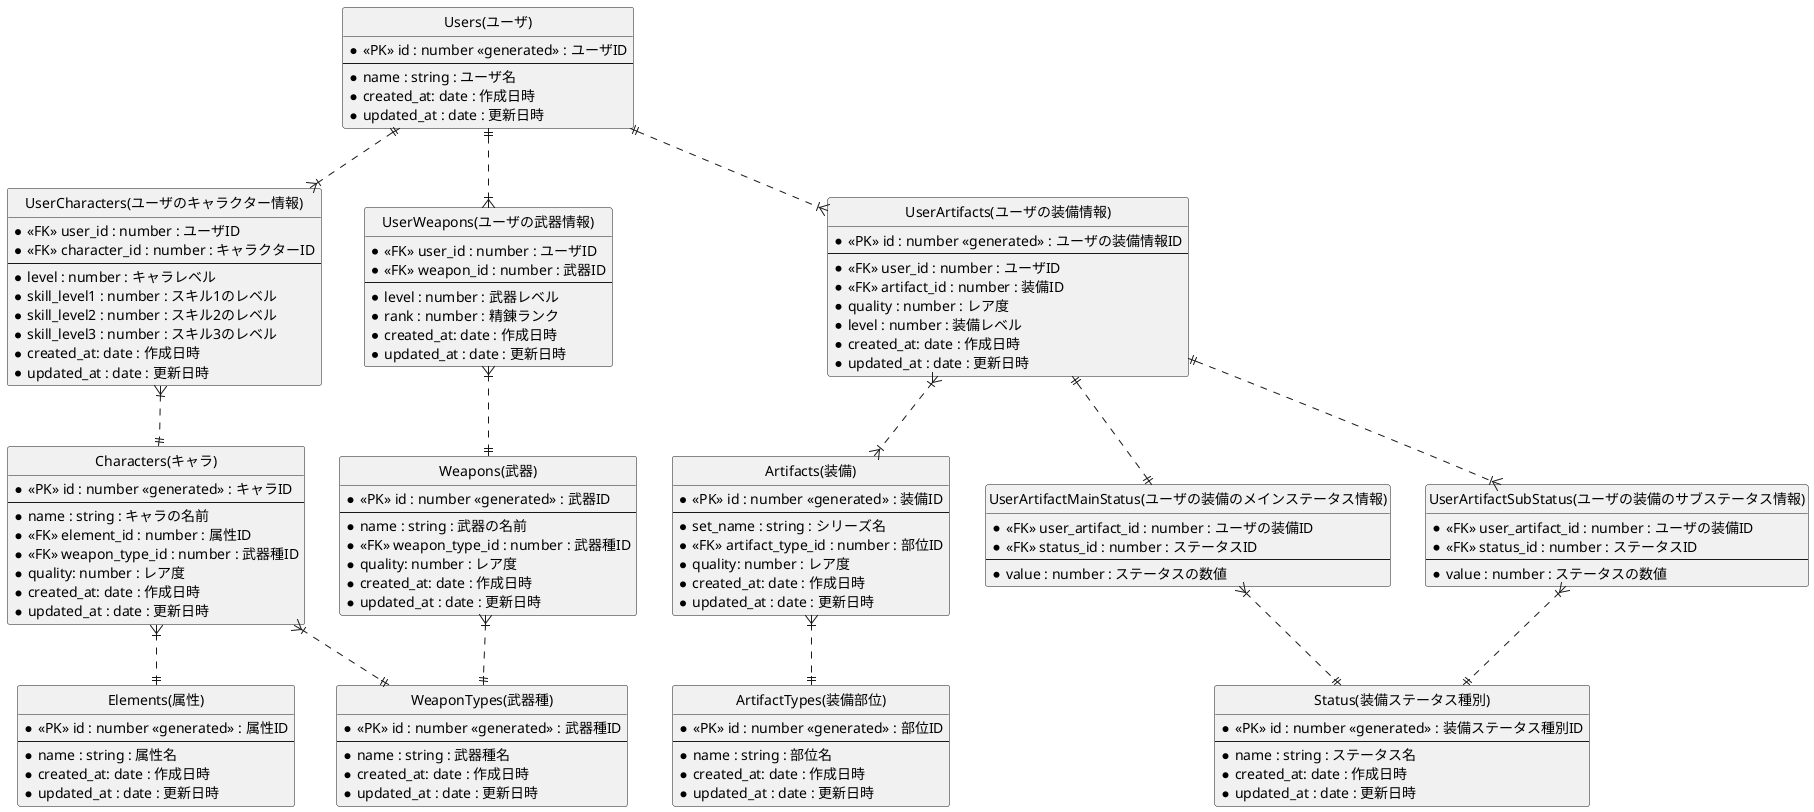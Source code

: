 @startuml er-diagram
hide circle

entity "Characters(キャラ)" as characters {
    * <<PK>> id : number <<generated>> : キャラID
    --
    * name : string : キャラの名前
    * <<FK>> element_id : number : 属性ID
    * <<FK>> weapon_type_id : number : 武器種ID
    * quality: number : レア度
    * created_at: date : 作成日時
    * updated_at : date : 更新日時
}

entity "Weapons(武器)" as weapons {
    * <<PK>> id : number <<generated>> : 武器ID
    --
    * name : string : 武器の名前
    * <<FK>> weapon_type_id : number : 武器種ID
    * quality: number : レア度
    * created_at: date : 作成日時
    * updated_at : date : 更新日時
}

entity "Artifacts(装備)" as artifacts {
    * <<PK>> id : number <<generated>> : 装備ID
    --
    * set_name : string : シリーズ名
    * <<FK>> artifact_type_id : number : 部位ID
    * quality: number : レア度
    * created_at: date : 作成日時
    * updated_at : date : 更新日時
}

entity "Elements(属性)" as elements {
    * <<PK>> id : number <<generated>> : 属性ID
    --
    * name : string : 属性名
    * created_at: date : 作成日時
    * updated_at : date : 更新日時
}

entity "WeaponTypes(武器種)" as weapon_types {
    * <<PK>> id : number <<generated>> : 武器種ID
    --
    * name : string : 武器種名
    * created_at: date : 作成日時
    * updated_at : date : 更新日時
}

entity "ArtifactTypes(装備部位)" as artifact_types {
    * <<PK>> id : number <<generated>> : 部位ID
    --
    * name : string : 部位名
    * created_at: date : 作成日時
    * updated_at : date : 更新日時
}

entity "Status(装備ステータス種別)" as status {
    * <<PK>> id : number <<generated>> : 装備ステータス種別ID
    --
    * name : string : ステータス名
    * created_at: date : 作成日時
    * updated_at : date : 更新日時
}

entity "Users(ユーザ)" as users {
    * <<PK>> id : number <<generated>> : ユーザID
    --
    * name : string : ユーザ名
    * created_at: date : 作成日時
    * updated_at : date : 更新日時
}

entity "UserCharacters(ユーザのキャラクター情報)" as user_characters {
    * <<FK>> user_id : number : ユーザID
    * <<FK>> character_id : number : キャラクターID
    --
    * level : number : キャラレベル
    * skill_level1 : number : スキル1のレベル
    * skill_level2 : number : スキル2のレベル
    * skill_level3 : number : スキル3のレベル
    * created_at: date : 作成日時
    * updated_at : date : 更新日時
}

entity "UserWeapons(ユーザの武器情報)" as user_weapons {
    * <<FK>> user_id : number : ユーザID
    * <<FK>> weapon_id : number : 武器ID
    --
    * level : number : 武器レベル
    * rank : number : 精錬ランク
    * created_at: date : 作成日時
    * updated_at : date : 更新日時
}

entity "UserArtifacts(ユーザの装備情報)" as user_artifacts {
    * <<PK>> id : number <<generated>> : ユーザの装備情報ID
    --
    * <<FK>> user_id : number : ユーザID
    * <<FK>> artifact_id : number : 装備ID
    * quality : number : レア度
    * level : number : 装備レベル
    * created_at: date : 作成日時
    * updated_at : date : 更新日時
}

entity "UserArtifactMainStatus(ユーザの装備のメインステータス情報)" as user_artifact_main_status {
    * <<FK>> user_artifact_id : number : ユーザの装備ID
    * <<FK>> status_id : number : ステータスID
    --
    * value : number : ステータスの数値
}

entity "UserArtifactSubStatus(ユーザの装備のサブステータス情報)" as user_artifact_sub_status {
    * <<FK>> user_artifact_id : number : ユーザの装備ID
    * <<FK>> status_id : number : ステータスID
    --
    * value : number : ステータスの数値
}

characters }|..|| elements
characters }|..|| weapon_types
weapons }|..|| weapon_types
artifacts }|..|| artifact_types
users ||..|{ user_characters
users ||..|{ user_weapons
users ||..|{ user_artifacts
user_characters }|..||characters
user_weapons }|..|| weapons
user_artifacts }|..|{ artifacts
user_artifacts ||..|| user_artifact_main_status
user_artifacts ||..|{ user_artifact_sub_status
user_artifact_main_status }|..|| status
user_artifact_sub_status }|..|| status

@enduml

